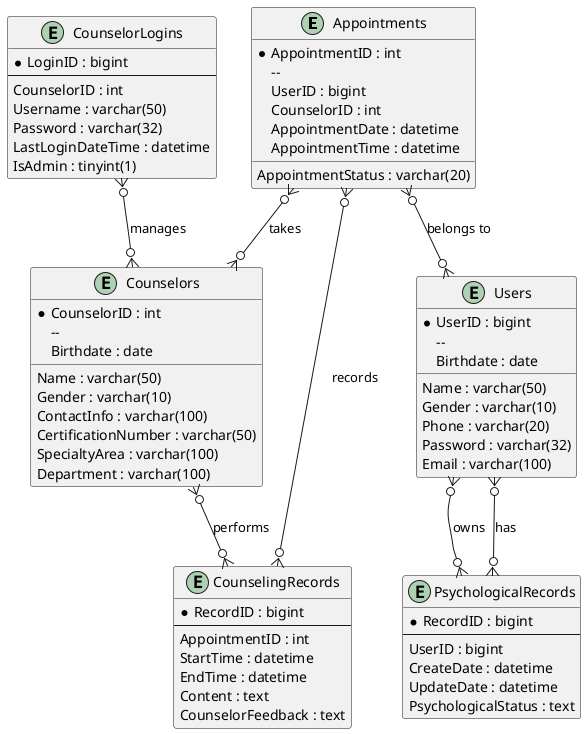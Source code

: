 @startuml
entity "Appointments" {
  * AppointmentID : int
  -- 
  UserID : bigint
  CounselorID : int
  AppointmentDate : datetime
  AppointmentTime : datetime
  AppointmentStatus : varchar(20)
}

entity "Users" {
  * UserID : bigint
  -- 
  Name : varchar(50)
  Gender : varchar(10)
  Birthdate : date
  Phone : varchar(20)
  Password : varchar(32)
  Email : varchar(100)
}

entity "Counselors" {
  * CounselorID : int
  -- 
  Name : varchar(50)
  Gender : varchar(10)
  Birthdate : date
  ContactInfo : varchar(100)
  CertificationNumber : varchar(50)
  SpecialtyArea : varchar(100)
  Department : varchar(100)
}

entity "CounselingRecords" {
  * RecordID : bigint
  --
  AppointmentID : int
  StartTime : datetime
  EndTime : datetime
  Content : text
  CounselorFeedback : text
}

entity "CounselorLogins" {
  * LoginID : bigint
  --
  CounselorID : int
  Username : varchar(50)
  Password : varchar(32)
  LastLoginDateTime : datetime
  IsAdmin : tinyint(1)
}

entity "PsychologicalRecords" {
  * RecordID : bigint
  --
  UserID : bigint
  CreateDate : datetime
  UpdateDate : datetime
  PsychologicalStatus : text
}

Appointments }o--o{ Users : "belongs to"
Appointments }o--o{ Counselors : "takes"
CounselingRecords }o--o{ Appointments : "records"
CounselorLogins }o--o{ Counselors : "manages"
PsychologicalRecords }o--o{ Users : "has"
Users }o--o{ PsychologicalRecords : "owns"
Counselors }o--o{ CounselingRecords : "performs"
@enduml
